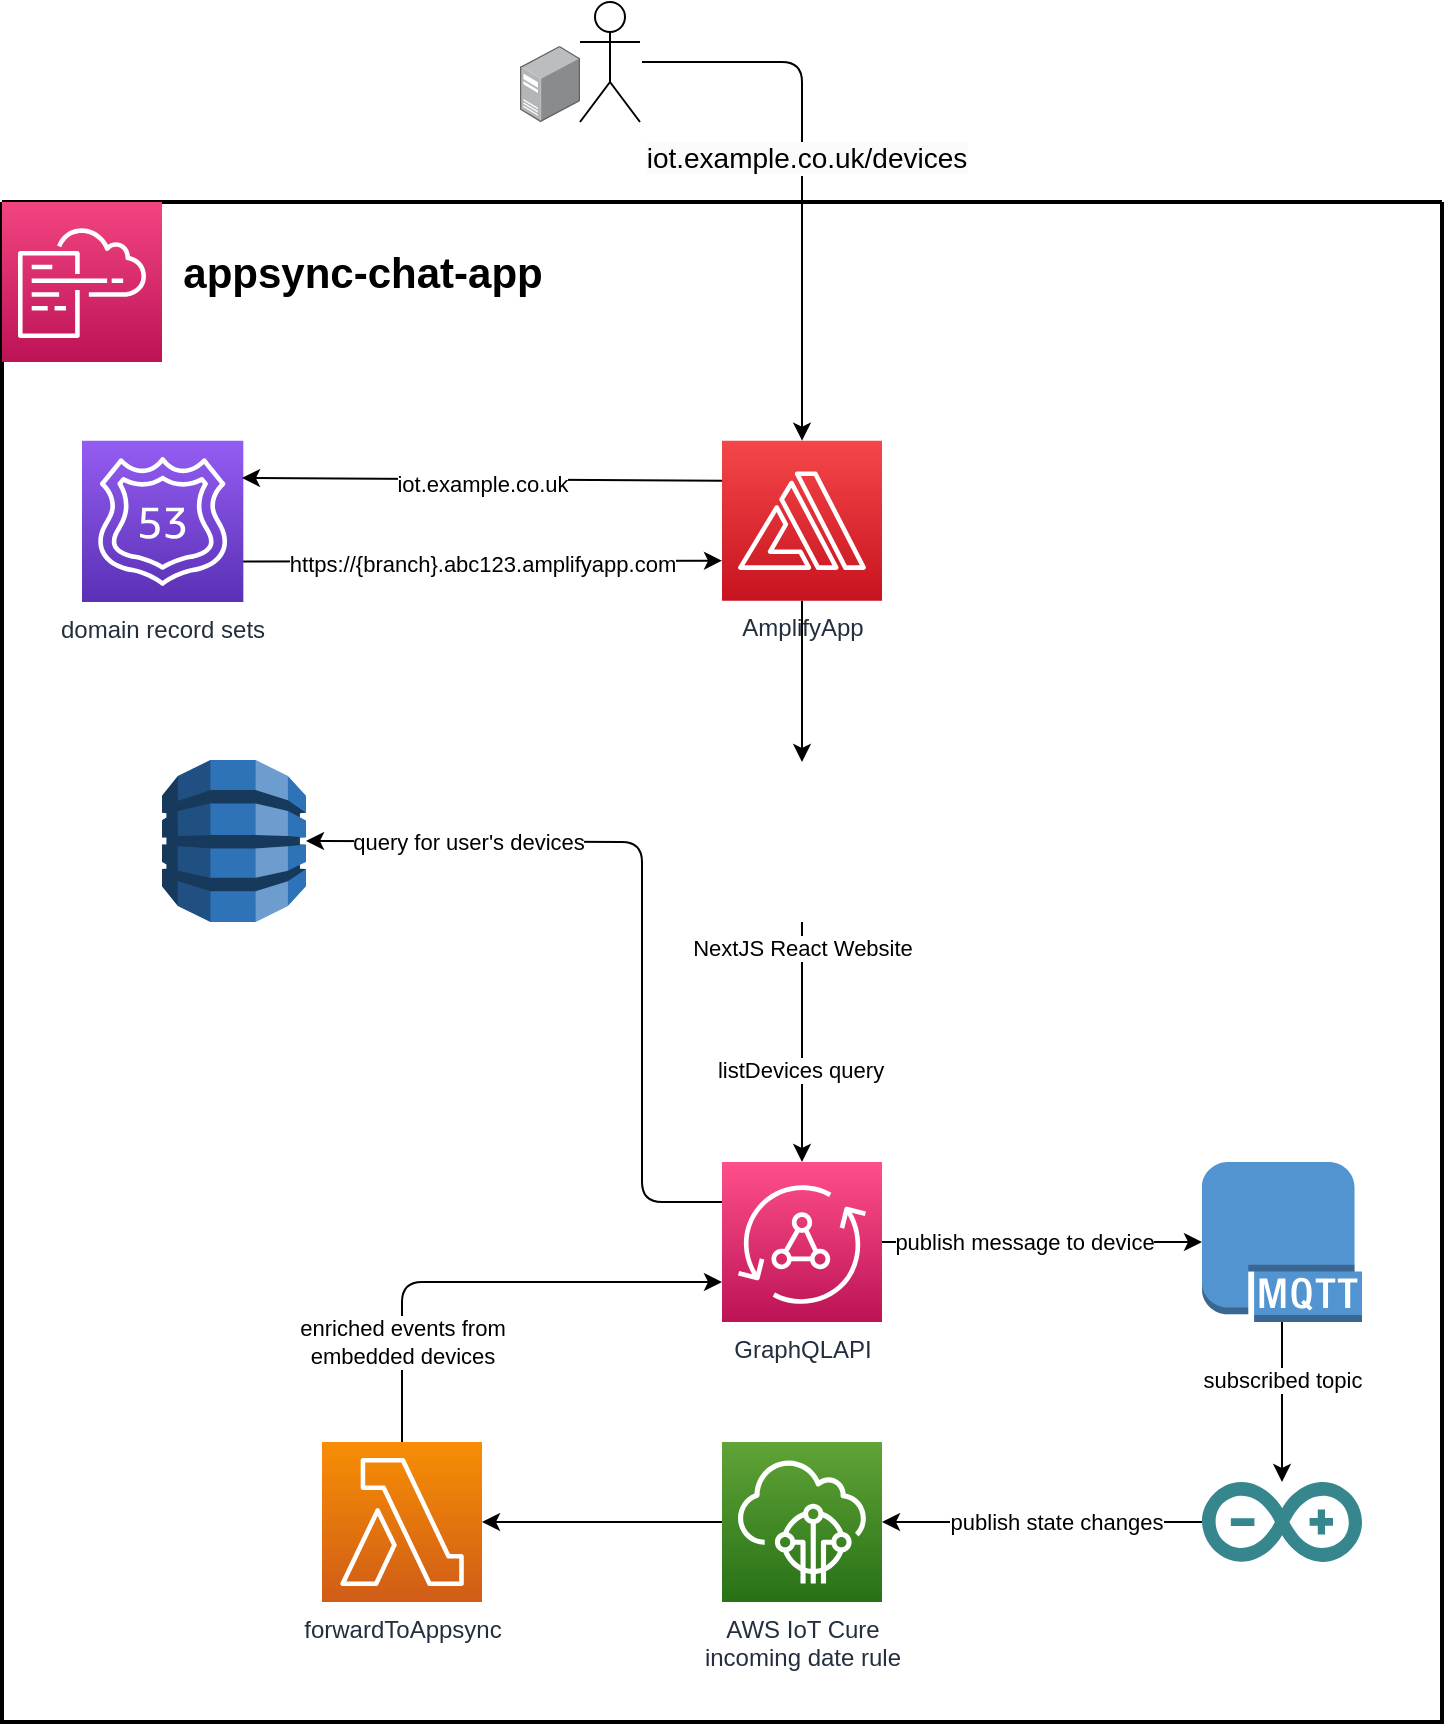 <mxfile>
    <diagram id="LebaA7XyPv7hiL9rpDjV" name="Page-1">
        <mxGraphModel dx="1107" dy="942" grid="1" gridSize="10" guides="1" tooltips="1" connect="1" arrows="1" fold="1" page="1" pageScale="1" pageWidth="827" pageHeight="1169" math="0" shadow="0">
            <root>
                <mxCell id="0"/>
                <mxCell id="1" parent="0"/>
                <mxCell id="EJCW57WBnG-bgi1SWPoG-4" value="" style="swimlane;startSize=0;strokeWidth=2;" parent="1" vertex="1">
                    <mxGeometry x="-480" y="280" width="720" height="760" as="geometry"/>
                </mxCell>
                <mxCell id="EJCW57WBnG-bgi1SWPoG-5" value="&lt;h2 class=&quot;awsui_header-text_1r9lg_5gt1n_553&quot; style=&quot;font-size: 21px;&quot;&gt;appsync-chat-app&lt;/h2&gt;" style="text;html=1;align=center;verticalAlign=middle;resizable=0;points=[];autosize=1;strokeColor=none;fillColor=none;fontSize=21;" parent="EJCW57WBnG-bgi1SWPoG-4" vertex="1">
                    <mxGeometry x="80" width="200" height="70" as="geometry"/>
                </mxCell>
                <mxCell id="EJCW57WBnG-bgi1SWPoG-6" value="" style="sketch=0;points=[[0,0,0],[0.25,0,0],[0.5,0,0],[0.75,0,0],[1,0,0],[0,1,0],[0.25,1,0],[0.5,1,0],[0.75,1,0],[1,1,0],[0,0.25,0],[0,0.5,0],[0,0.75,0],[1,0.25,0],[1,0.5,0],[1,0.75,0]];points=[[0,0,0],[0.25,0,0],[0.5,0,0],[0.75,0,0],[1,0,0],[0,1,0],[0.25,1,0],[0.5,1,0],[0.75,1,0],[1,1,0],[0,0.25,0],[0,0.5,0],[0,0.75,0],[1,0.25,0],[1,0.5,0],[1,0.75,0]];outlineConnect=0;fontColor=#232F3E;gradientColor=#F34482;gradientDirection=north;fillColor=#BC1356;strokeColor=#ffffff;dashed=0;verticalLabelPosition=bottom;verticalAlign=top;align=center;html=1;fontSize=12;fontStyle=0;aspect=fixed;shape=mxgraph.aws4.resourceIcon;resIcon=mxgraph.aws4.cloudformation;" parent="EJCW57WBnG-bgi1SWPoG-4" vertex="1">
                    <mxGeometry width="80" height="80" as="geometry"/>
                </mxCell>
                <mxCell id="88" style="edgeStyle=none;html=1;exitX=0;exitY=0.75;exitDx=0;exitDy=0;exitPerimeter=0;entryX=0;entryY=0.75;entryDx=0;entryDy=0;entryPerimeter=0;" parent="EJCW57WBnG-bgi1SWPoG-4" source="90" target="82" edge="1">
                    <mxGeometry relative="1" as="geometry">
                        <mxPoint x="320" y="180.082" as="targetPoint"/>
                    </mxGeometry>
                </mxCell>
                <mxCell id="89" value="https://{branch}.abc123.amplifyapp.com" style="edgeLabel;html=1;align=center;verticalAlign=middle;resizable=0;points=[];fontSize=11;" parent="88" vertex="1" connectable="0">
                    <mxGeometry x="0.059" y="-1" relative="1" as="geometry">
                        <mxPoint x="30" as="offset"/>
                    </mxGeometry>
                </mxCell>
                <mxCell id="90" value="domain record sets" style="sketch=0;points=[[0,0,0],[0.25,0,0],[0.5,0,0],[0.75,0,0],[1,0,0],[0,1,0],[0.25,1,0],[0.5,1,0],[0.75,1,0],[1,1,0],[0,0.25,0],[0,0.5,0],[0,0.75,0],[1,0.25,0],[1,0.5,0],[1,0.75,0]];outlineConnect=0;fontColor=#232F3E;gradientColor=#945DF2;gradientDirection=north;fillColor=#5A30B5;strokeColor=#ffffff;dashed=0;verticalLabelPosition=bottom;verticalAlign=top;align=center;html=1;fontSize=12;fontStyle=0;aspect=fixed;shape=mxgraph.aws4.resourceIcon;resIcon=mxgraph.aws4.route_53;" parent="EJCW57WBnG-bgi1SWPoG-4" vertex="1">
                    <mxGeometry x="40" y="119.33" width="80.67" height="80.67" as="geometry"/>
                </mxCell>
                <mxCell id="85" style="edgeStyle=none;html=1;exitX=0;exitY=0.25;exitDx=0;exitDy=0;exitPerimeter=0;" parent="EJCW57WBnG-bgi1SWPoG-4" source="82" edge="1">
                    <mxGeometry relative="1" as="geometry">
                        <mxPoint x="320" y="140.247" as="sourcePoint"/>
                        <mxPoint x="120" y="138" as="targetPoint"/>
                    </mxGeometry>
                </mxCell>
                <mxCell id="86" value="iot.example.co.uk" style="edgeLabel;html=1;align=center;verticalAlign=middle;resizable=0;points=[];fontSize=11;" parent="85" vertex="1" connectable="0">
                    <mxGeometry x="-0.118" y="2" relative="1" as="geometry">
                        <mxPoint x="-14" as="offset"/>
                    </mxGeometry>
                </mxCell>
                <mxCell id="94" style="edgeStyle=none;html=1;entryX=0.5;entryY=0;entryDx=0;entryDy=0;fontSize=11;" parent="EJCW57WBnG-bgi1SWPoG-4" source="82" target="93" edge="1">
                    <mxGeometry relative="1" as="geometry"/>
                </mxCell>
                <mxCell id="82" value="AmplifyApp" style="sketch=0;points=[[0,0,0],[0.25,0,0],[0.5,0,0],[0.75,0,0],[1,0,0],[0,1,0],[0.25,1,0],[0.5,1,0],[0.75,1,0],[1,1,0],[0,0.25,0],[0,0.5,0],[0,0.75,0],[1,0.25,0],[1,0.5,0],[1,0.75,0]];outlineConnect=0;fontColor=#232F3E;gradientColor=#F54749;gradientDirection=north;fillColor=#C7131F;strokeColor=#ffffff;dashed=0;verticalLabelPosition=bottom;verticalAlign=top;align=center;html=1;fontSize=12;fontStyle=0;aspect=fixed;shape=mxgraph.aws4.resourceIcon;resIcon=mxgraph.aws4.amplify;" parent="EJCW57WBnG-bgi1SWPoG-4" vertex="1">
                    <mxGeometry x="360" y="119.33" width="80" height="80" as="geometry"/>
                </mxCell>
                <mxCell id="97" style="edgeStyle=none;html=1;fontSize=11;" parent="EJCW57WBnG-bgi1SWPoG-4" source="93" target="83" edge="1">
                    <mxGeometry relative="1" as="geometry">
                        <mxPoint x="400" y="750" as="targetPoint"/>
                    </mxGeometry>
                </mxCell>
                <mxCell id="101" value="listDevices query" style="edgeLabel;html=1;align=center;verticalAlign=middle;resizable=0;points=[];" vertex="1" connectable="0" parent="97">
                    <mxGeometry x="0.233" y="-1" relative="1" as="geometry">
                        <mxPoint as="offset"/>
                    </mxGeometry>
                </mxCell>
                <mxCell id="93" value="NextJS React Website" style="shape=image;html=1;verticalAlign=top;verticalLabelPosition=bottom;labelBackgroundColor=#ffffff;imageAspect=0;aspect=fixed;image=https://cdn3.iconfinder.com/data/icons/brands-pack/240/react-128.png;strokeWidth=2;fontSize=11;" parent="EJCW57WBnG-bgi1SWPoG-4" vertex="1">
                    <mxGeometry x="360" y="280" width="80" height="80" as="geometry"/>
                </mxCell>
                <mxCell id="103" style="edgeStyle=none;html=1;entryX=1;entryY=0.5;entryDx=0;entryDy=0;entryPerimeter=0;exitX=0;exitY=0.25;exitDx=0;exitDy=0;exitPerimeter=0;" edge="1" parent="EJCW57WBnG-bgi1SWPoG-4" source="83" target="102">
                    <mxGeometry relative="1" as="geometry">
                        <Array as="points">
                            <mxPoint x="320" y="500"/>
                            <mxPoint x="320" y="320"/>
                        </Array>
                    </mxGeometry>
                </mxCell>
                <mxCell id="104" value="query for user's devices" style="edgeLabel;html=1;align=center;verticalAlign=middle;resizable=0;points=[];" vertex="1" connectable="0" parent="103">
                    <mxGeometry x="0.209" relative="1" as="geometry">
                        <mxPoint x="-73" as="offset"/>
                    </mxGeometry>
                </mxCell>
                <mxCell id="107" style="edgeStyle=none;html=1;entryX=0;entryY=0.5;entryDx=0;entryDy=0;entryPerimeter=0;" edge="1" parent="EJCW57WBnG-bgi1SWPoG-4" source="83" target="106">
                    <mxGeometry relative="1" as="geometry"/>
                </mxCell>
                <mxCell id="108" value="publish message to device" style="edgeLabel;html=1;align=center;verticalAlign=middle;resizable=0;points=[];" vertex="1" connectable="0" parent="107">
                    <mxGeometry x="-0.112" relative="1" as="geometry">
                        <mxPoint as="offset"/>
                    </mxGeometry>
                </mxCell>
                <mxCell id="83" value="GraphQLAPI" style="sketch=0;points=[[0,0,0],[0.25,0,0],[0.5,0,0],[0.75,0,0],[1,0,0],[0,1,0],[0.25,1,0],[0.5,1,0],[0.75,1,0],[1,1,0],[0,0.25,0],[0,0.5,0],[0,0.75,0],[1,0.25,0],[1,0.5,0],[1,0.75,0]];outlineConnect=0;fontColor=#232F3E;gradientColor=#FF4F8B;gradientDirection=north;fillColor=#BC1356;strokeColor=#ffffff;dashed=0;verticalLabelPosition=bottom;verticalAlign=top;align=center;html=1;fontSize=12;fontStyle=0;aspect=fixed;shape=mxgraph.aws4.resourceIcon;resIcon=mxgraph.aws4.appsync;" parent="EJCW57WBnG-bgi1SWPoG-4" vertex="1">
                    <mxGeometry x="360" y="480" width="80" height="80" as="geometry"/>
                </mxCell>
                <mxCell id="102" value="" style="outlineConnect=0;dashed=0;verticalLabelPosition=bottom;verticalAlign=top;align=center;html=1;shape=mxgraph.aws3.dynamo_db;fillColor=#2E73B8;gradientColor=none;" vertex="1" parent="EJCW57WBnG-bgi1SWPoG-4">
                    <mxGeometry x="80" y="279" width="72" height="81" as="geometry"/>
                </mxCell>
                <mxCell id="106" value="" style="outlineConnect=0;dashed=0;verticalLabelPosition=bottom;verticalAlign=top;align=center;html=1;shape=mxgraph.aws3.mqtt_protocol;fillColor=#5294CF;gradientColor=none;" vertex="1" parent="EJCW57WBnG-bgi1SWPoG-4">
                    <mxGeometry x="600" y="480" width="80" height="80" as="geometry"/>
                </mxCell>
                <mxCell id="116" style="edgeStyle=none;html=1;" edge="1" parent="EJCW57WBnG-bgi1SWPoG-4" source="112" target="115">
                    <mxGeometry relative="1" as="geometry"/>
                </mxCell>
                <mxCell id="112" value="AWS IoT Cure&lt;br&gt;incoming date rule" style="sketch=0;points=[[0,0,0],[0.25,0,0],[0.5,0,0],[0.75,0,0],[1,0,0],[0,1,0],[0.25,1,0],[0.5,1,0],[0.75,1,0],[1,1,0],[0,0.25,0],[0,0.5,0],[0,0.75,0],[1,0.25,0],[1,0.5,0],[1,0.75,0]];outlineConnect=0;fontColor=#232F3E;gradientColor=#60A337;gradientDirection=north;fillColor=#277116;strokeColor=#ffffff;dashed=0;verticalLabelPosition=bottom;verticalAlign=top;align=center;html=1;fontSize=12;fontStyle=0;aspect=fixed;shape=mxgraph.aws4.resourceIcon;resIcon=mxgraph.aws4.iot_core;" vertex="1" parent="EJCW57WBnG-bgi1SWPoG-4">
                    <mxGeometry x="360" y="620" width="80" height="80" as="geometry"/>
                </mxCell>
                <mxCell id="117" style="edgeStyle=none;html=1;entryX=0;entryY=0.75;entryDx=0;entryDy=0;entryPerimeter=0;" edge="1" parent="EJCW57WBnG-bgi1SWPoG-4" source="115" target="83">
                    <mxGeometry relative="1" as="geometry">
                        <Array as="points">
                            <mxPoint x="200" y="540"/>
                        </Array>
                    </mxGeometry>
                </mxCell>
                <mxCell id="118" value="enriched events from&lt;br&gt;embedded devices" style="edgeLabel;html=1;align=center;verticalAlign=middle;resizable=0;points=[];" vertex="1" connectable="0" parent="117">
                    <mxGeometry x="-0.428" relative="1" as="geometry">
                        <mxPoint y="18" as="offset"/>
                    </mxGeometry>
                </mxCell>
                <mxCell id="115" value="forwardToAppsync" style="sketch=0;points=[[0,0,0],[0.25,0,0],[0.5,0,0],[0.75,0,0],[1,0,0],[0,1,0],[0.25,1,0],[0.5,1,0],[0.75,1,0],[1,1,0],[0,0.25,0],[0,0.5,0],[0,0.75,0],[1,0.25,0],[1,0.5,0],[1,0.75,0]];outlineConnect=0;fontColor=#232F3E;gradientColor=#F78E04;gradientDirection=north;fillColor=#D05C17;strokeColor=#ffffff;dashed=0;verticalLabelPosition=bottom;verticalAlign=top;align=center;html=1;fontSize=12;fontStyle=0;aspect=fixed;shape=mxgraph.aws4.resourceIcon;resIcon=mxgraph.aws4.lambda;" vertex="1" parent="EJCW57WBnG-bgi1SWPoG-4">
                    <mxGeometry x="160" y="620" width="80" height="80" as="geometry"/>
                </mxCell>
                <mxCell id="92" style="edgeStyle=none;html=1;entryX=0.5;entryY=0;entryDx=0;entryDy=0;entryPerimeter=0;" parent="1" target="82" edge="1">
                    <mxGeometry relative="1" as="geometry">
                        <mxPoint x="-160" y="210" as="sourcePoint"/>
                        <mxPoint x="-100" y="220" as="targetPoint"/>
                        <Array as="points">
                            <mxPoint x="-80" y="210"/>
                        </Array>
                    </mxGeometry>
                </mxCell>
                <mxCell id="80" value="" style="shape=umlActor;verticalLabelPosition=bottom;verticalAlign=top;html=1;outlineConnect=0;" parent="1" vertex="1">
                    <mxGeometry x="-191" y="180" width="30" height="60" as="geometry"/>
                </mxCell>
                <mxCell id="81" value="" style="points=[];aspect=fixed;html=1;align=center;shadow=0;dashed=0;image;image=img/lib/allied_telesis/computer_and_terminals/Server_Desktop.svg;" parent="1" vertex="1">
                    <mxGeometry x="-221" y="201.97" width="30" height="38.03" as="geometry"/>
                </mxCell>
                <mxCell id="91" value="&lt;span style=&quot;font-size: 14px; background-color: rgb(251, 251, 251);&quot;&gt;iot.example.co.uk/devices&lt;br&gt;&lt;/span&gt;" style="edgeLabel;html=1;align=center;verticalAlign=middle;resizable=0;points=[];" parent="1" vertex="1" connectable="0">
                    <mxGeometry x="-80" y="260.0" as="geometry">
                        <mxPoint x="2" y="-2" as="offset"/>
                    </mxGeometry>
                </mxCell>
                <mxCell id="113" style="edgeStyle=none;html=1;entryX=1;entryY=0.5;entryDx=0;entryDy=0;entryPerimeter=0;" edge="1" parent="1" source="109" target="112">
                    <mxGeometry relative="1" as="geometry"/>
                </mxCell>
                <mxCell id="114" value="publish state changes" style="edgeLabel;html=1;align=center;verticalAlign=middle;resizable=0;points=[];" vertex="1" connectable="0" parent="113">
                    <mxGeometry x="-0.085" relative="1" as="geometry">
                        <mxPoint as="offset"/>
                    </mxGeometry>
                </mxCell>
                <mxCell id="109" value="" style="dashed=0;outlineConnect=0;html=1;align=center;labelPosition=center;verticalLabelPosition=bottom;verticalAlign=top;shape=mxgraph.weblogos.arduino;fillColor=#36868D;strokeColor=none" vertex="1" parent="1">
                    <mxGeometry x="120" y="920" width="80" height="40" as="geometry"/>
                </mxCell>
                <mxCell id="110" style="edgeStyle=none;html=1;" edge="1" parent="1" source="106" target="109">
                    <mxGeometry relative="1" as="geometry"/>
                </mxCell>
                <mxCell id="111" value="subscribed topic" style="edgeLabel;html=1;align=center;verticalAlign=middle;resizable=0;points=[];" vertex="1" connectable="0" parent="110">
                    <mxGeometry x="-0.271" relative="1" as="geometry">
                        <mxPoint as="offset"/>
                    </mxGeometry>
                </mxCell>
            </root>
        </mxGraphModel>
    </diagram>
</mxfile>